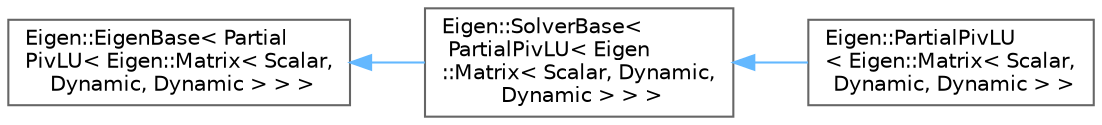 digraph "类继承关系图"
{
 // LATEX_PDF_SIZE
  bgcolor="transparent";
  edge [fontname=Helvetica,fontsize=10,labelfontname=Helvetica,labelfontsize=10];
  node [fontname=Helvetica,fontsize=10,shape=box,height=0.2,width=0.4];
  rankdir="LR";
  Node0 [id="Node000000",label="Eigen::EigenBase\< Partial\lPivLU\< Eigen::Matrix\< Scalar,\l Dynamic, Dynamic \> \> \>",height=0.2,width=0.4,color="grey40", fillcolor="white", style="filled",URL="$struct_eigen_1_1_eigen_base.html",tooltip=" "];
  Node0 -> Node1 [id="edge3871_Node000000_Node000001",dir="back",color="steelblue1",style="solid",tooltip=" "];
  Node1 [id="Node000001",label="Eigen::SolverBase\<\l PartialPivLU\< Eigen\l::Matrix\< Scalar, Dynamic,\l Dynamic \> \> \>",height=0.2,width=0.4,color="grey40", fillcolor="white", style="filled",URL="$class_eigen_1_1_solver_base.html",tooltip=" "];
  Node1 -> Node2 [id="edge3872_Node000001_Node000002",dir="back",color="steelblue1",style="solid",tooltip=" "];
  Node2 [id="Node000002",label="Eigen::PartialPivLU\l\< Eigen::Matrix\< Scalar,\l Dynamic, Dynamic \> \>",height=0.2,width=0.4,color="grey40", fillcolor="white", style="filled",URL="$class_eigen_1_1_partial_piv_l_u.html",tooltip=" "];
}
